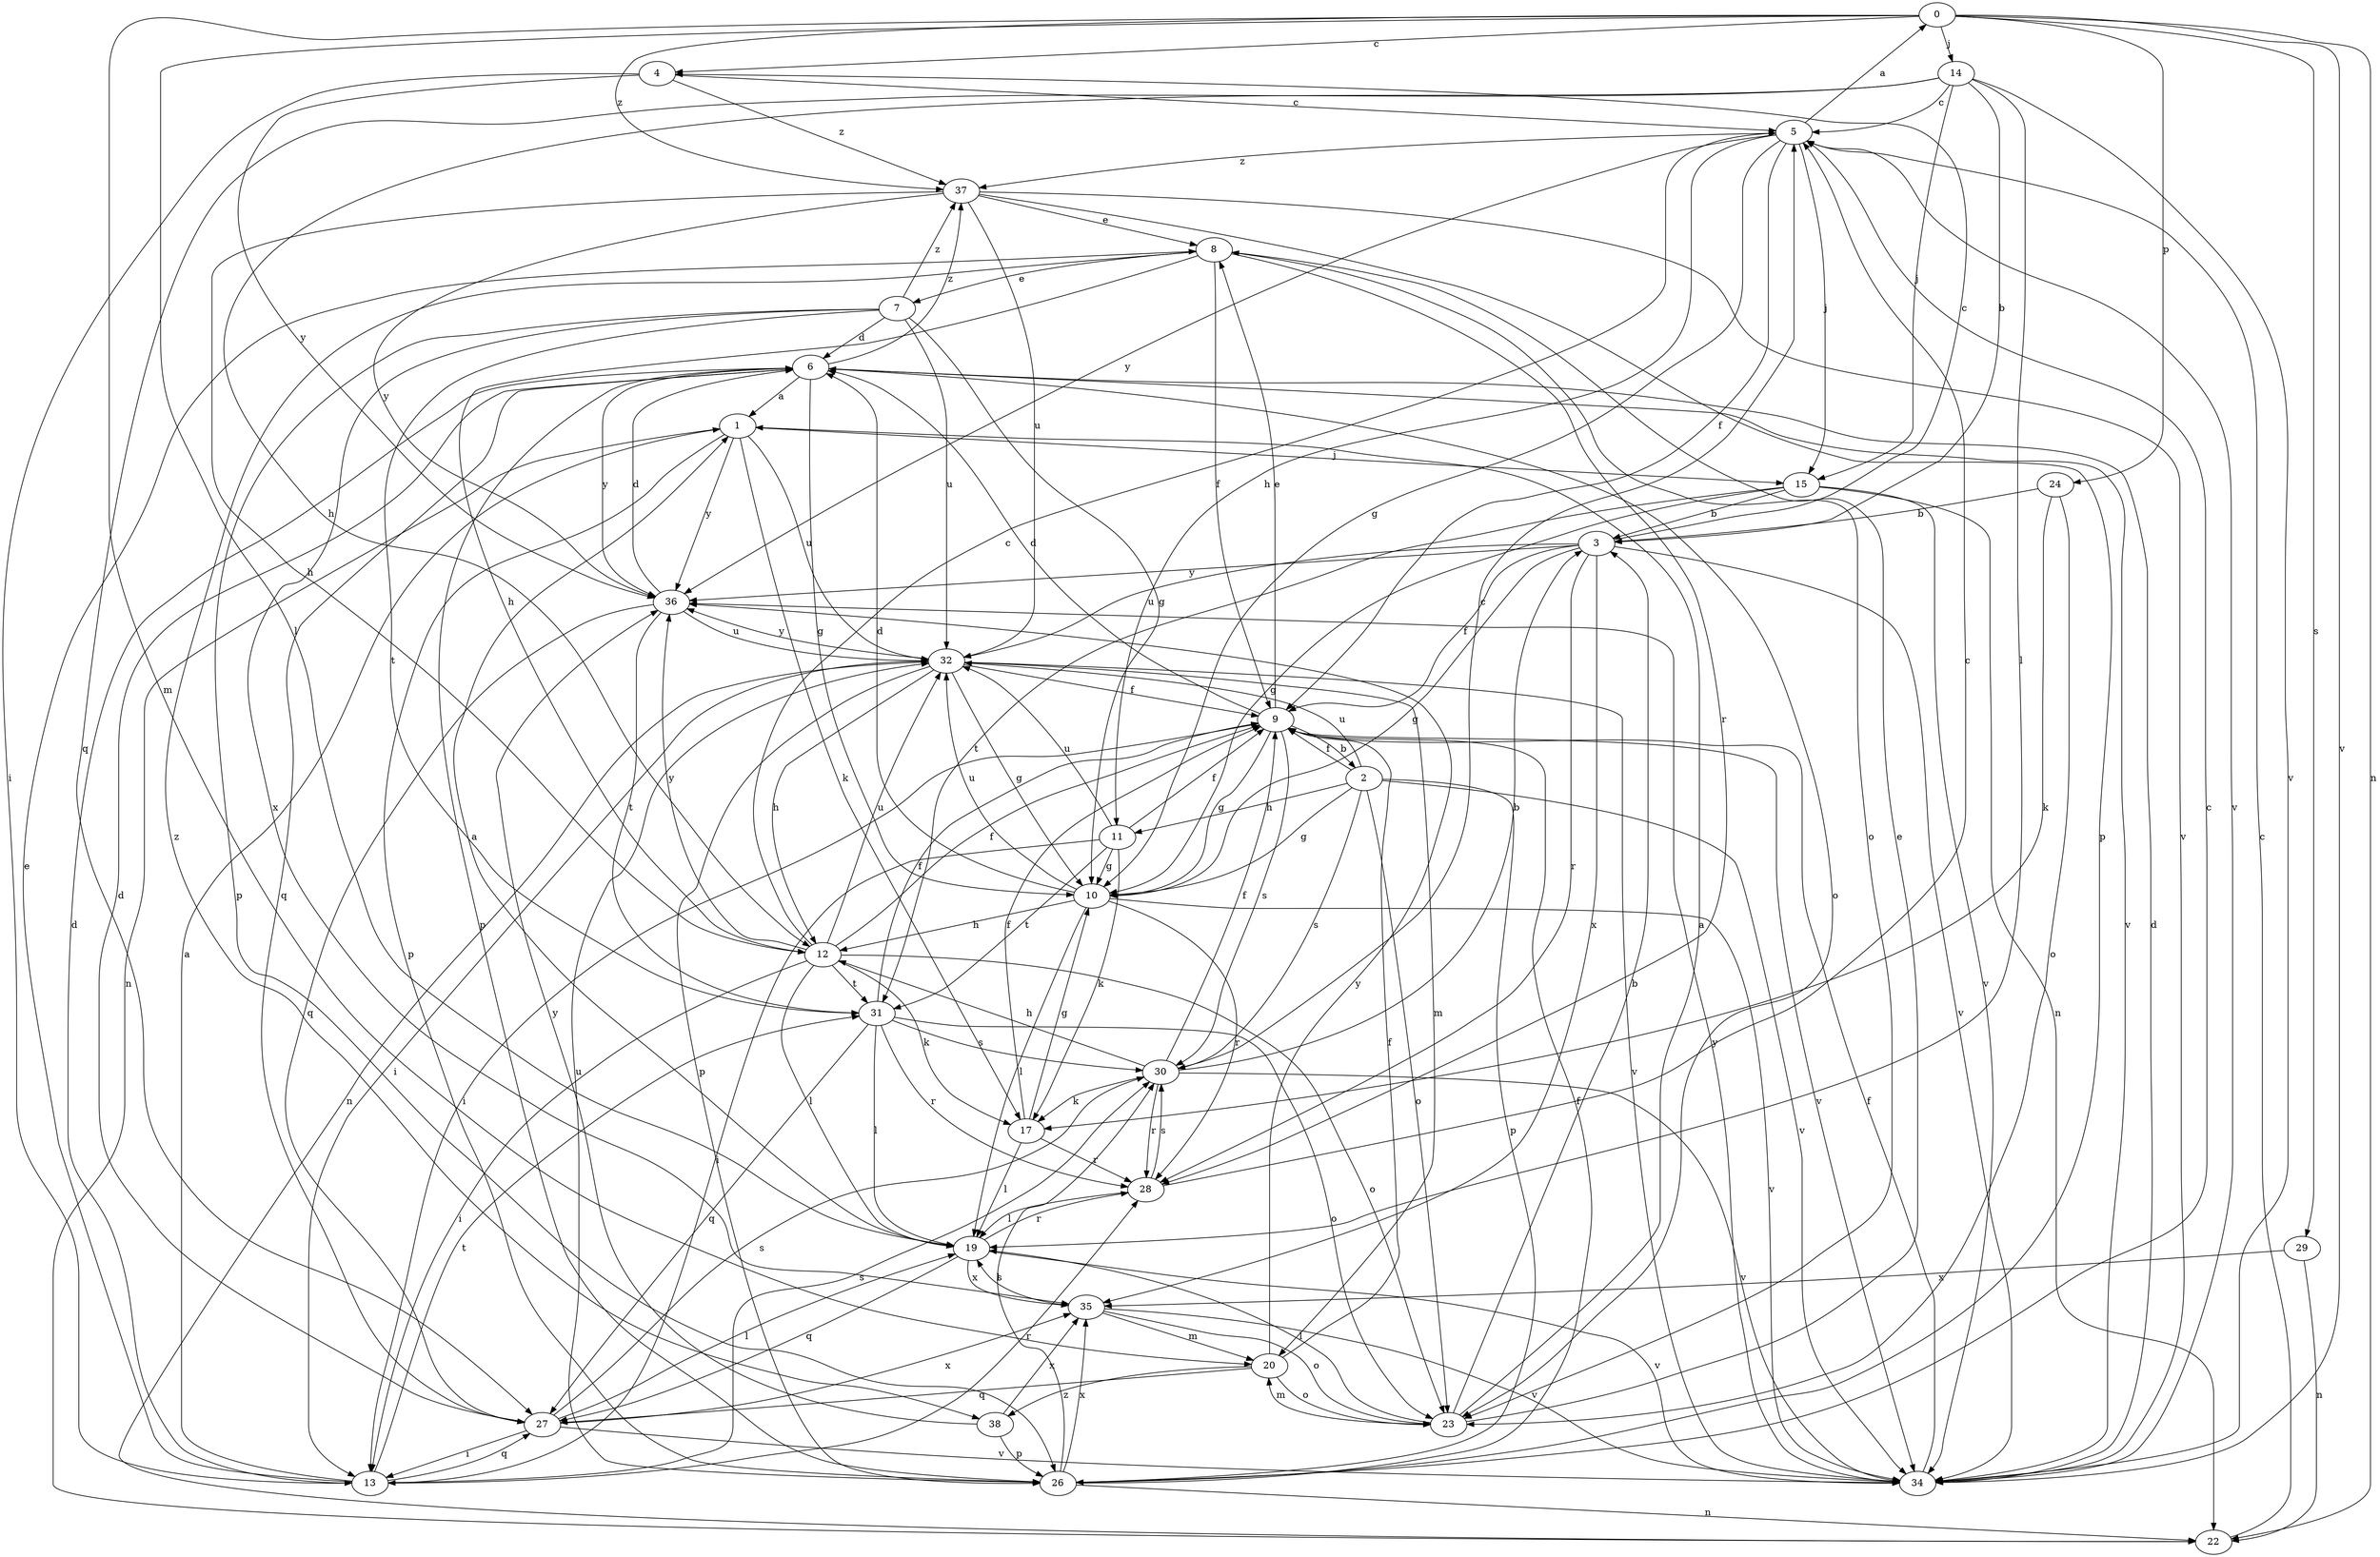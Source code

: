 strict digraph  {
0;
1;
2;
3;
4;
5;
6;
7;
8;
9;
10;
11;
12;
13;
14;
15;
17;
19;
20;
22;
23;
24;
26;
27;
28;
29;
30;
31;
32;
34;
35;
36;
37;
38;
0 -> 4  [label=c];
0 -> 14  [label=j];
0 -> 19  [label=l];
0 -> 20  [label=m];
0 -> 22  [label=n];
0 -> 24  [label=p];
0 -> 29  [label=s];
0 -> 34  [label=v];
0 -> 37  [label=z];
1 -> 15  [label=j];
1 -> 17  [label=k];
1 -> 22  [label=n];
1 -> 26  [label=p];
1 -> 32  [label=u];
1 -> 36  [label=y];
2 -> 9  [label=f];
2 -> 10  [label=g];
2 -> 11  [label=h];
2 -> 23  [label=o];
2 -> 26  [label=p];
2 -> 30  [label=s];
2 -> 32  [label=u];
2 -> 34  [label=v];
3 -> 4  [label=c];
3 -> 9  [label=f];
3 -> 10  [label=g];
3 -> 28  [label=r];
3 -> 32  [label=u];
3 -> 34  [label=v];
3 -> 35  [label=x];
3 -> 36  [label=y];
4 -> 5  [label=c];
4 -> 13  [label=i];
4 -> 36  [label=y];
4 -> 37  [label=z];
5 -> 0  [label=a];
5 -> 9  [label=f];
5 -> 10  [label=g];
5 -> 11  [label=h];
5 -> 15  [label=j];
5 -> 34  [label=v];
5 -> 36  [label=y];
5 -> 37  [label=z];
6 -> 1  [label=a];
6 -> 10  [label=g];
6 -> 23  [label=o];
6 -> 26  [label=p];
6 -> 27  [label=q];
6 -> 34  [label=v];
6 -> 36  [label=y];
6 -> 37  [label=z];
7 -> 6  [label=d];
7 -> 10  [label=g];
7 -> 26  [label=p];
7 -> 31  [label=t];
7 -> 32  [label=u];
7 -> 35  [label=x];
7 -> 37  [label=z];
8 -> 7  [label=e];
8 -> 9  [label=f];
8 -> 12  [label=h];
8 -> 23  [label=o];
8 -> 28  [label=r];
8 -> 38  [label=z];
9 -> 2  [label=b];
9 -> 6  [label=d];
9 -> 8  [label=e];
9 -> 10  [label=g];
9 -> 13  [label=i];
9 -> 30  [label=s];
9 -> 34  [label=v];
10 -> 6  [label=d];
10 -> 12  [label=h];
10 -> 19  [label=l];
10 -> 28  [label=r];
10 -> 32  [label=u];
10 -> 34  [label=v];
11 -> 9  [label=f];
11 -> 10  [label=g];
11 -> 13  [label=i];
11 -> 17  [label=k];
11 -> 31  [label=t];
11 -> 32  [label=u];
12 -> 5  [label=c];
12 -> 9  [label=f];
12 -> 13  [label=i];
12 -> 17  [label=k];
12 -> 19  [label=l];
12 -> 23  [label=o];
12 -> 31  [label=t];
12 -> 32  [label=u];
12 -> 36  [label=y];
13 -> 1  [label=a];
13 -> 6  [label=d];
13 -> 8  [label=e];
13 -> 27  [label=q];
13 -> 28  [label=r];
13 -> 30  [label=s];
13 -> 31  [label=t];
14 -> 3  [label=b];
14 -> 5  [label=c];
14 -> 12  [label=h];
14 -> 15  [label=j];
14 -> 19  [label=l];
14 -> 27  [label=q];
14 -> 34  [label=v];
15 -> 3  [label=b];
15 -> 10  [label=g];
15 -> 22  [label=n];
15 -> 31  [label=t];
15 -> 34  [label=v];
17 -> 9  [label=f];
17 -> 10  [label=g];
17 -> 19  [label=l];
17 -> 28  [label=r];
19 -> 1  [label=a];
19 -> 27  [label=q];
19 -> 28  [label=r];
19 -> 34  [label=v];
19 -> 35  [label=x];
20 -> 9  [label=f];
20 -> 23  [label=o];
20 -> 27  [label=q];
20 -> 36  [label=y];
20 -> 38  [label=z];
22 -> 5  [label=c];
23 -> 1  [label=a];
23 -> 3  [label=b];
23 -> 8  [label=e];
23 -> 19  [label=l];
23 -> 20  [label=m];
24 -> 3  [label=b];
24 -> 17  [label=k];
24 -> 23  [label=o];
26 -> 5  [label=c];
26 -> 9  [label=f];
26 -> 22  [label=n];
26 -> 30  [label=s];
26 -> 32  [label=u];
26 -> 35  [label=x];
27 -> 6  [label=d];
27 -> 13  [label=i];
27 -> 19  [label=l];
27 -> 30  [label=s];
27 -> 34  [label=v];
27 -> 35  [label=x];
28 -> 5  [label=c];
28 -> 19  [label=l];
28 -> 30  [label=s];
29 -> 22  [label=n];
29 -> 35  [label=x];
30 -> 3  [label=b];
30 -> 5  [label=c];
30 -> 9  [label=f];
30 -> 12  [label=h];
30 -> 17  [label=k];
30 -> 28  [label=r];
30 -> 34  [label=v];
31 -> 9  [label=f];
31 -> 19  [label=l];
31 -> 23  [label=o];
31 -> 27  [label=q];
31 -> 28  [label=r];
31 -> 30  [label=s];
32 -> 9  [label=f];
32 -> 10  [label=g];
32 -> 12  [label=h];
32 -> 13  [label=i];
32 -> 20  [label=m];
32 -> 22  [label=n];
32 -> 26  [label=p];
32 -> 34  [label=v];
32 -> 36  [label=y];
34 -> 6  [label=d];
34 -> 9  [label=f];
34 -> 36  [label=y];
35 -> 19  [label=l];
35 -> 20  [label=m];
35 -> 23  [label=o];
35 -> 34  [label=v];
36 -> 6  [label=d];
36 -> 27  [label=q];
36 -> 31  [label=t];
36 -> 32  [label=u];
37 -> 8  [label=e];
37 -> 12  [label=h];
37 -> 26  [label=p];
37 -> 32  [label=u];
37 -> 34  [label=v];
37 -> 36  [label=y];
38 -> 26  [label=p];
38 -> 35  [label=x];
38 -> 36  [label=y];
}

